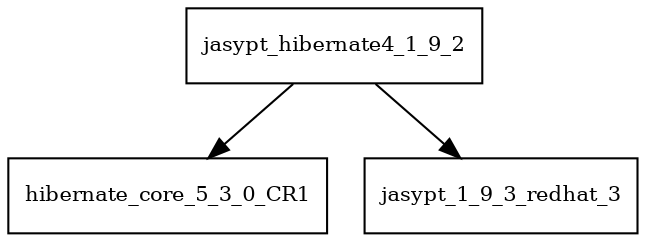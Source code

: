 digraph jasypt_hibernate4_1_9_2_dependencies {
  node [shape = box, fontsize=10.0];
  jasypt_hibernate4_1_9_2 -> hibernate_core_5_3_0_CR1;
  jasypt_hibernate4_1_9_2 -> jasypt_1_9_3_redhat_3;
}
